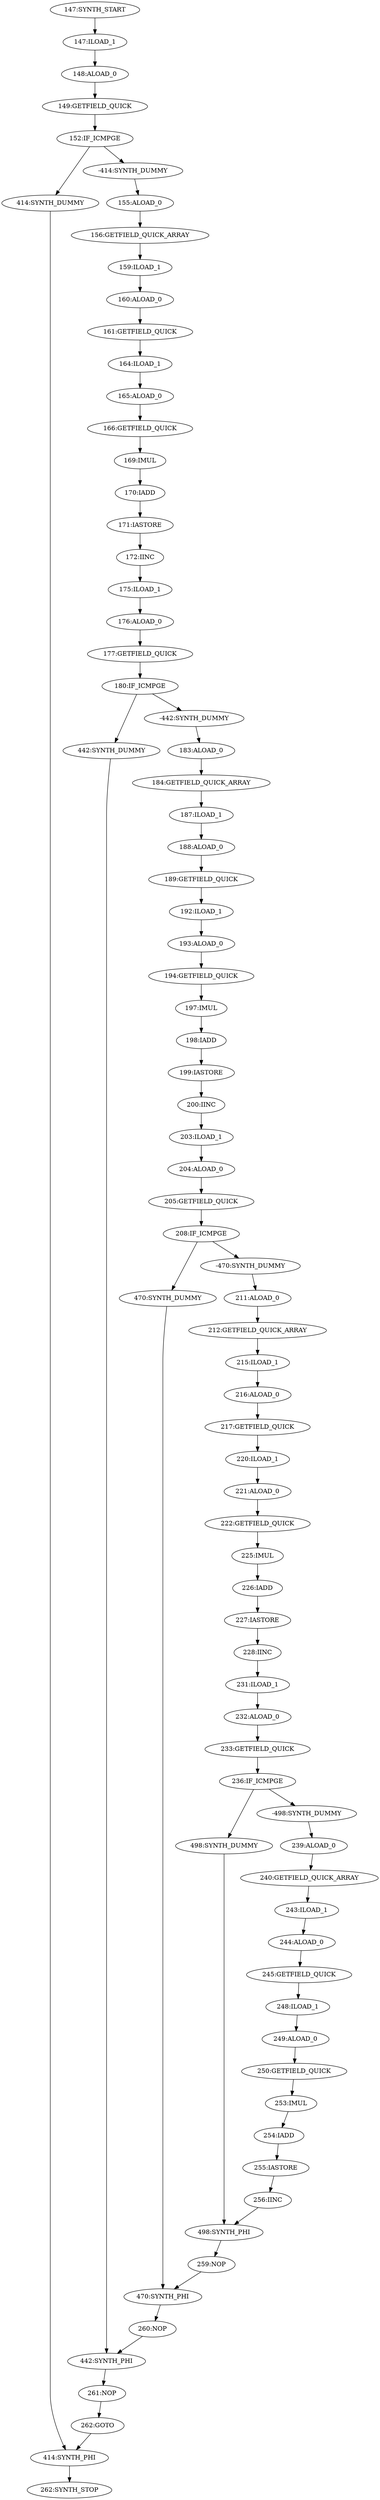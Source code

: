 digraph{
"147:SYNTH_START" -> "147:ILOAD_1";
"147:ILOAD_1" -> "148:ALOAD_0";
"148:ALOAD_0" -> "149:GETFIELD_QUICK";
"149:GETFIELD_QUICK" -> "152:IF_ICMPGE";
"152:IF_ICMPGE" -> "414:SYNTH_DUMMY";
"152:IF_ICMPGE" -> "-414:SYNTH_DUMMY";
"414:SYNTH_DUMMY" -> "414:SYNTH_PHI";
"-414:SYNTH_DUMMY" -> "155:ALOAD_0";
"155:ALOAD_0" -> "156:GETFIELD_QUICK_ARRAY";
"156:GETFIELD_QUICK_ARRAY" -> "159:ILOAD_1";
"159:ILOAD_1" -> "160:ALOAD_0";
"160:ALOAD_0" -> "161:GETFIELD_QUICK";
"161:GETFIELD_QUICK" -> "164:ILOAD_1";
"164:ILOAD_1" -> "165:ALOAD_0";
"165:ALOAD_0" -> "166:GETFIELD_QUICK";
"166:GETFIELD_QUICK" -> "169:IMUL";
"169:IMUL" -> "170:IADD";
"170:IADD" -> "171:IASTORE";
"171:IASTORE" -> "172:IINC";
"172:IINC" -> "175:ILOAD_1";
"175:ILOAD_1" -> "176:ALOAD_0";
"176:ALOAD_0" -> "177:GETFIELD_QUICK";
"177:GETFIELD_QUICK" -> "180:IF_ICMPGE";
"180:IF_ICMPGE" -> "442:SYNTH_DUMMY";
"180:IF_ICMPGE" -> "-442:SYNTH_DUMMY";
"442:SYNTH_DUMMY" -> "442:SYNTH_PHI";
"-442:SYNTH_DUMMY" -> "183:ALOAD_0";
"183:ALOAD_0" -> "184:GETFIELD_QUICK_ARRAY";
"261:NOP" -> "262:GOTO";
"262:GOTO" -> "414:SYNTH_PHI";
"184:GETFIELD_QUICK_ARRAY" -> "187:ILOAD_1";
"187:ILOAD_1" -> "188:ALOAD_0";
"188:ALOAD_0" -> "189:GETFIELD_QUICK";
"189:GETFIELD_QUICK" -> "192:ILOAD_1";
"192:ILOAD_1" -> "193:ALOAD_0";
"193:ALOAD_0" -> "194:GETFIELD_QUICK";
"194:GETFIELD_QUICK" -> "197:IMUL";
"197:IMUL" -> "198:IADD";
"198:IADD" -> "199:IASTORE";
"199:IASTORE" -> "200:IINC";
"200:IINC" -> "203:ILOAD_1";
"203:ILOAD_1" -> "204:ALOAD_0";
"204:ALOAD_0" -> "205:GETFIELD_QUICK";
"205:GETFIELD_QUICK" -> "208:IF_ICMPGE";
"208:IF_ICMPGE" -> "470:SYNTH_DUMMY";
"208:IF_ICMPGE" -> "-470:SYNTH_DUMMY";
"470:SYNTH_DUMMY" -> "470:SYNTH_PHI";
"-470:SYNTH_DUMMY" -> "211:ALOAD_0";
"211:ALOAD_0" -> "212:GETFIELD_QUICK_ARRAY";
"260:NOP" -> "442:SYNTH_PHI";
"212:GETFIELD_QUICK_ARRAY" -> "215:ILOAD_1";
"215:ILOAD_1" -> "216:ALOAD_0";
"216:ALOAD_0" -> "217:GETFIELD_QUICK";
"217:GETFIELD_QUICK" -> "220:ILOAD_1";
"220:ILOAD_1" -> "221:ALOAD_0";
"221:ALOAD_0" -> "222:GETFIELD_QUICK";
"222:GETFIELD_QUICK" -> "225:IMUL";
"225:IMUL" -> "226:IADD";
"226:IADD" -> "227:IASTORE";
"227:IASTORE" -> "228:IINC";
"228:IINC" -> "231:ILOAD_1";
"231:ILOAD_1" -> "232:ALOAD_0";
"232:ALOAD_0" -> "233:GETFIELD_QUICK";
"233:GETFIELD_QUICK" -> "236:IF_ICMPGE";
"236:IF_ICMPGE" -> "498:SYNTH_DUMMY";
"236:IF_ICMPGE" -> "-498:SYNTH_DUMMY";
"498:SYNTH_DUMMY" -> "498:SYNTH_PHI";
"-498:SYNTH_DUMMY" -> "239:ALOAD_0";
"239:ALOAD_0" -> "240:GETFIELD_QUICK_ARRAY";
"259:NOP" -> "470:SYNTH_PHI";
"240:GETFIELD_QUICK_ARRAY" -> "243:ILOAD_1";
"243:ILOAD_1" -> "244:ALOAD_0";
"244:ALOAD_0" -> "245:GETFIELD_QUICK";
"245:GETFIELD_QUICK" -> "248:ILOAD_1";
"248:ILOAD_1" -> "249:ALOAD_0";
"249:ALOAD_0" -> "250:GETFIELD_QUICK";
"250:GETFIELD_QUICK" -> "253:IMUL";
"253:IMUL" -> "254:IADD";
"254:IADD" -> "255:IASTORE";
"255:IASTORE" -> "256:IINC";
"256:IINC" -> "498:SYNTH_PHI";
"498:SYNTH_PHI" -> "259:NOP";
"470:SYNTH_PHI" -> "260:NOP";
"442:SYNTH_PHI" -> "261:NOP";
"414:SYNTH_PHI" -> "262:SYNTH_STOP";
}